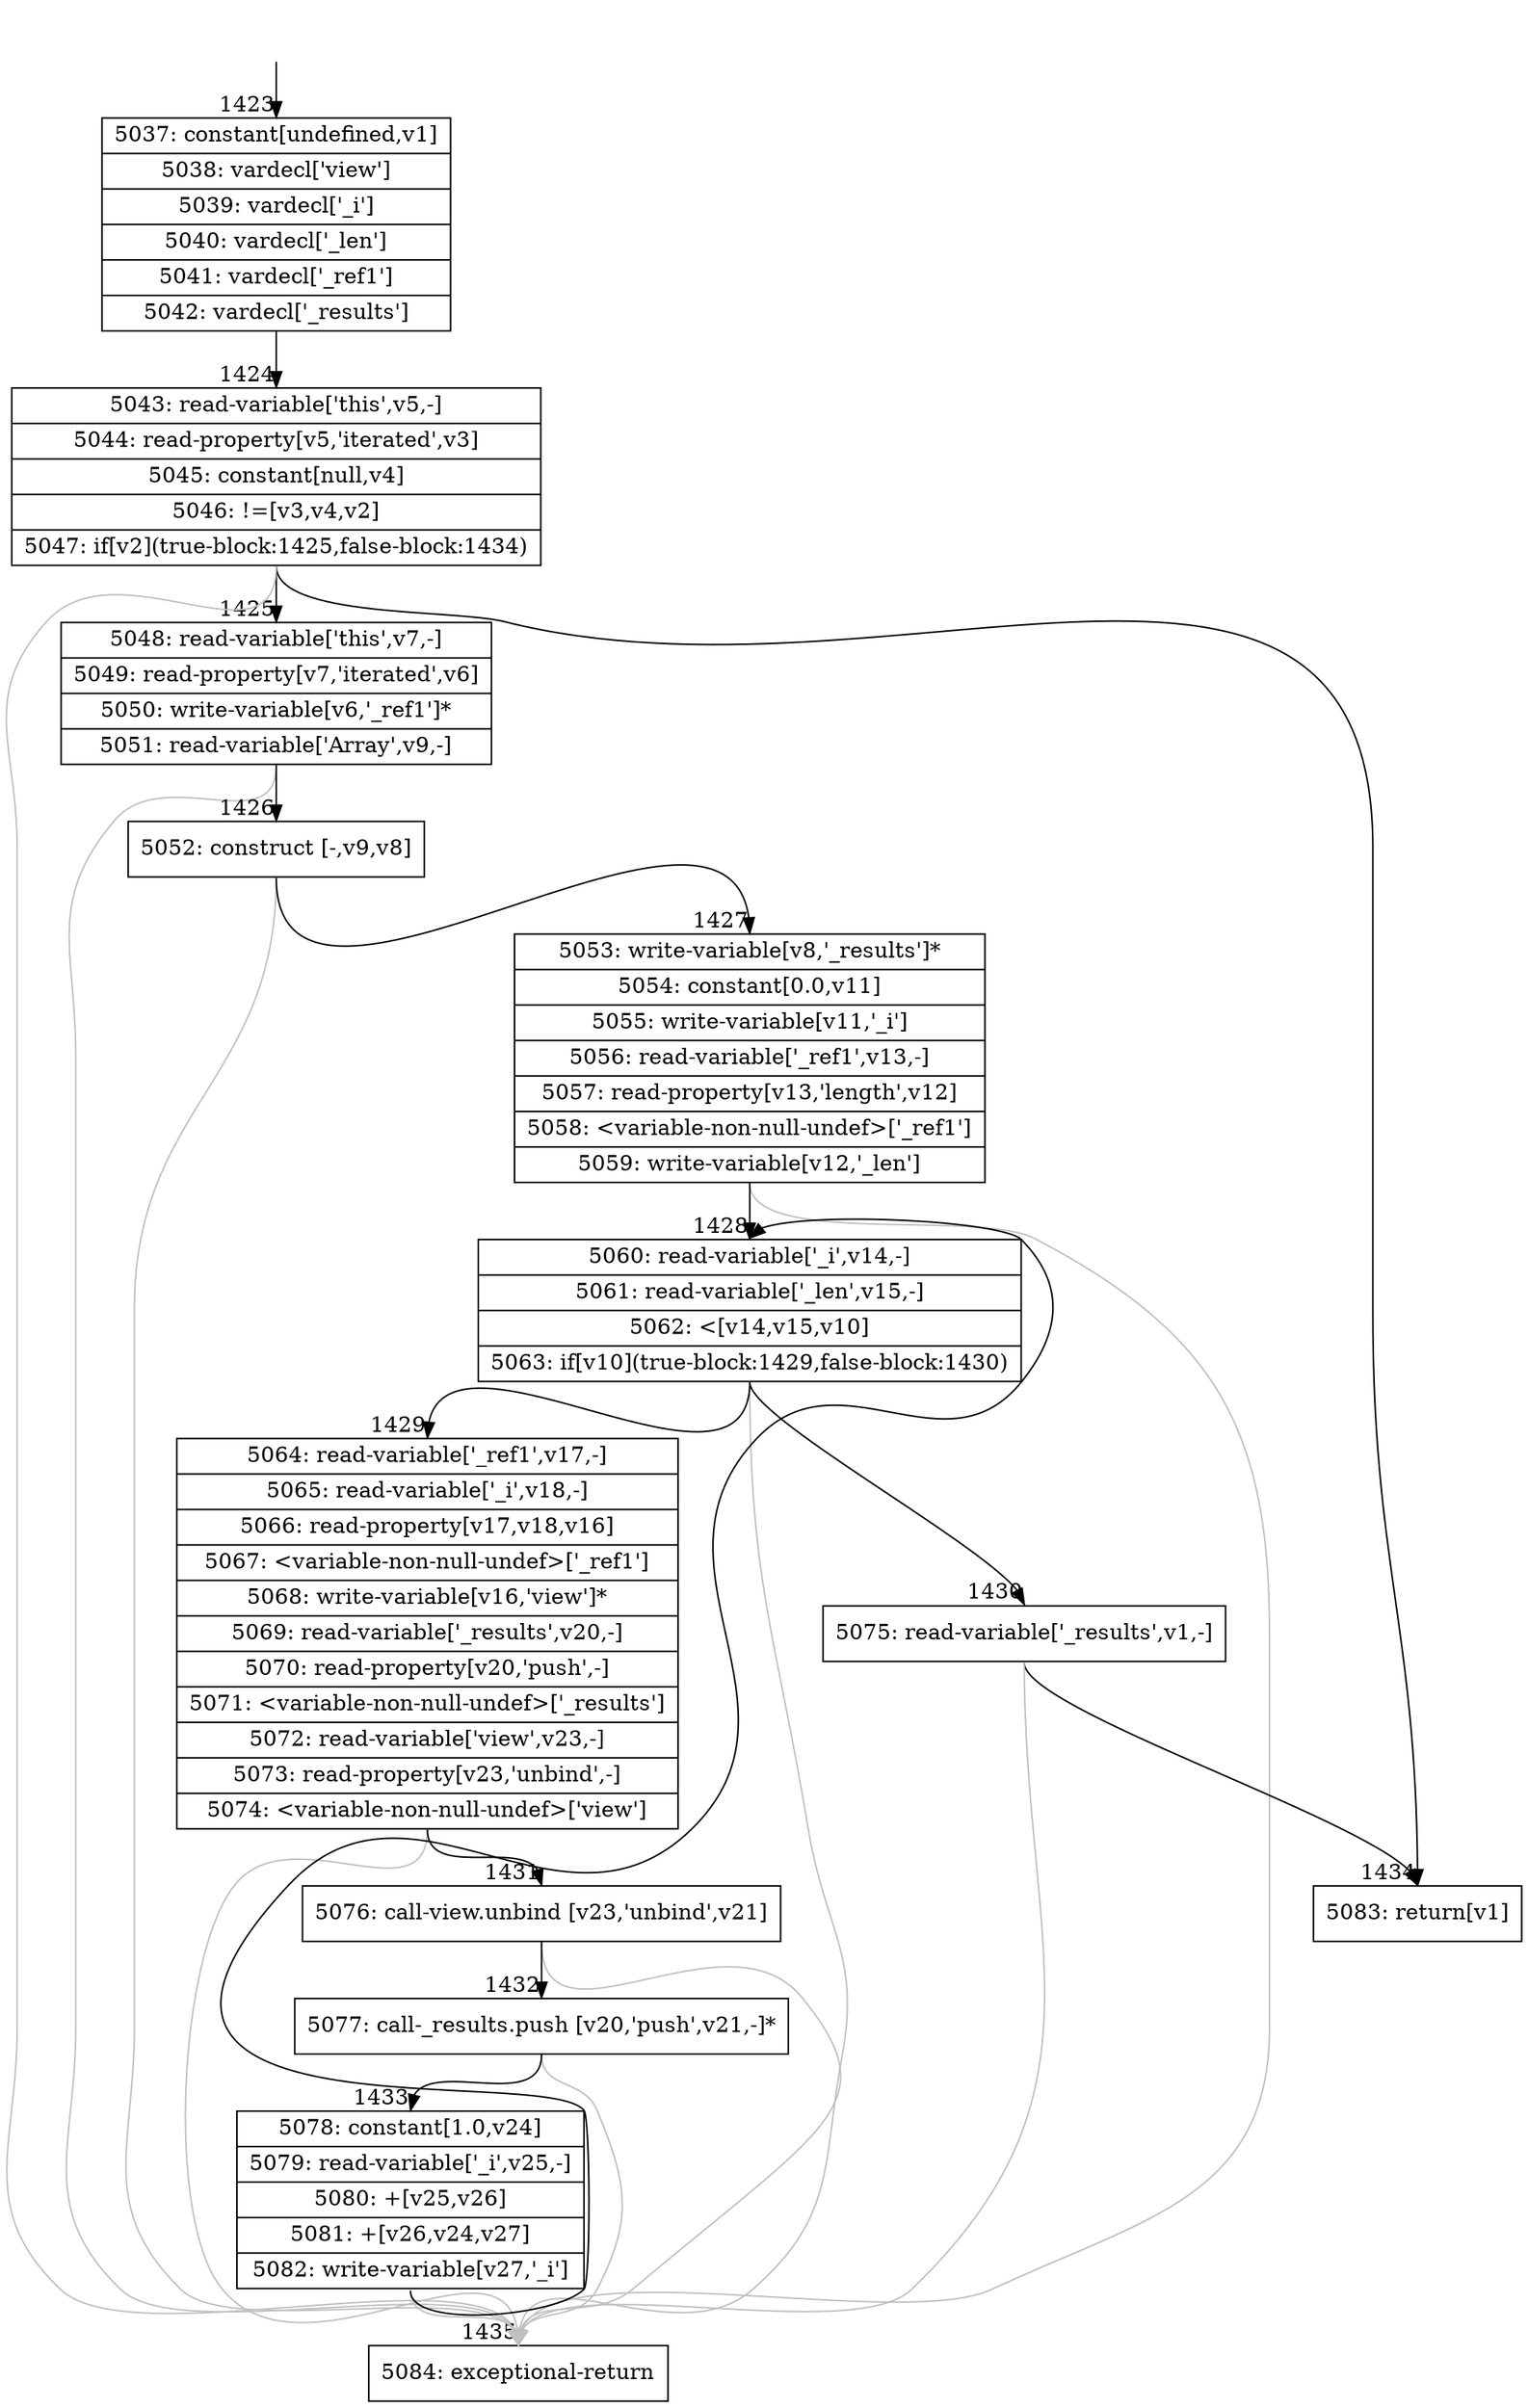 digraph {
rankdir="TD"
BB_entry110[shape=none,label=""];
BB_entry110 -> BB1423 [tailport=s, headport=n, headlabel="    1423"]
BB1423 [shape=record label="{5037: constant[undefined,v1]|5038: vardecl['view']|5039: vardecl['_i']|5040: vardecl['_len']|5041: vardecl['_ref1']|5042: vardecl['_results']}" ] 
BB1423 -> BB1424 [tailport=s, headport=n, headlabel="      1424"]
BB1424 [shape=record label="{5043: read-variable['this',v5,-]|5044: read-property[v5,'iterated',v3]|5045: constant[null,v4]|5046: !=[v3,v4,v2]|5047: if[v2](true-block:1425,false-block:1434)}" ] 
BB1424 -> BB1425 [tailport=s, headport=n, headlabel="      1425"]
BB1424 -> BB1434 [tailport=s, headport=n, headlabel="      1434"]
BB1424 -> BB1435 [tailport=s, headport=n, color=gray, headlabel="      1435"]
BB1425 [shape=record label="{5048: read-variable['this',v7,-]|5049: read-property[v7,'iterated',v6]|5050: write-variable[v6,'_ref1']*|5051: read-variable['Array',v9,-]}" ] 
BB1425 -> BB1426 [tailport=s, headport=n, headlabel="      1426"]
BB1425 -> BB1435 [tailport=s, headport=n, color=gray]
BB1426 [shape=record label="{5052: construct [-,v9,v8]}" ] 
BB1426 -> BB1427 [tailport=s, headport=n, headlabel="      1427"]
BB1426 -> BB1435 [tailport=s, headport=n, color=gray]
BB1427 [shape=record label="{5053: write-variable[v8,'_results']*|5054: constant[0.0,v11]|5055: write-variable[v11,'_i']|5056: read-variable['_ref1',v13,-]|5057: read-property[v13,'length',v12]|5058: \<variable-non-null-undef\>['_ref1']|5059: write-variable[v12,'_len']}" ] 
BB1427 -> BB1428 [tailport=s, headport=n, headlabel="      1428"]
BB1427 -> BB1435 [tailport=s, headport=n, color=gray]
BB1428 [shape=record label="{5060: read-variable['_i',v14,-]|5061: read-variable['_len',v15,-]|5062: \<[v14,v15,v10]|5063: if[v10](true-block:1429,false-block:1430)}" ] 
BB1428 -> BB1429 [tailport=s, headport=n, headlabel="      1429"]
BB1428 -> BB1430 [tailport=s, headport=n, headlabel="      1430"]
BB1428 -> BB1435 [tailport=s, headport=n, color=gray]
BB1429 [shape=record label="{5064: read-variable['_ref1',v17,-]|5065: read-variable['_i',v18,-]|5066: read-property[v17,v18,v16]|5067: \<variable-non-null-undef\>['_ref1']|5068: write-variable[v16,'view']*|5069: read-variable['_results',v20,-]|5070: read-property[v20,'push',-]|5071: \<variable-non-null-undef\>['_results']|5072: read-variable['view',v23,-]|5073: read-property[v23,'unbind',-]|5074: \<variable-non-null-undef\>['view']}" ] 
BB1429 -> BB1431 [tailport=s, headport=n, headlabel="      1431"]
BB1429 -> BB1435 [tailport=s, headport=n, color=gray]
BB1430 [shape=record label="{5075: read-variable['_results',v1,-]}" ] 
BB1430 -> BB1434 [tailport=s, headport=n]
BB1430 -> BB1435 [tailport=s, headport=n, color=gray]
BB1431 [shape=record label="{5076: call-view.unbind [v23,'unbind',v21]}" ] 
BB1431 -> BB1432 [tailport=s, headport=n, headlabel="      1432"]
BB1431 -> BB1435 [tailport=s, headport=n, color=gray]
BB1432 [shape=record label="{5077: call-_results.push [v20,'push',v21,-]*}" ] 
BB1432 -> BB1433 [tailport=s, headport=n, headlabel="      1433"]
BB1432 -> BB1435 [tailport=s, headport=n, color=gray]
BB1433 [shape=record label="{5078: constant[1.0,v24]|5079: read-variable['_i',v25,-]|5080: +[v25,v26]|5081: +[v26,v24,v27]|5082: write-variable[v27,'_i']}" ] 
BB1433 -> BB1428 [tailport=s, headport=n]
BB1433 -> BB1435 [tailport=s, headport=n, color=gray]
BB1434 [shape=record label="{5083: return[v1]}" ] 
BB1435 [shape=record label="{5084: exceptional-return}" ] 
//#$~ 1133
}
